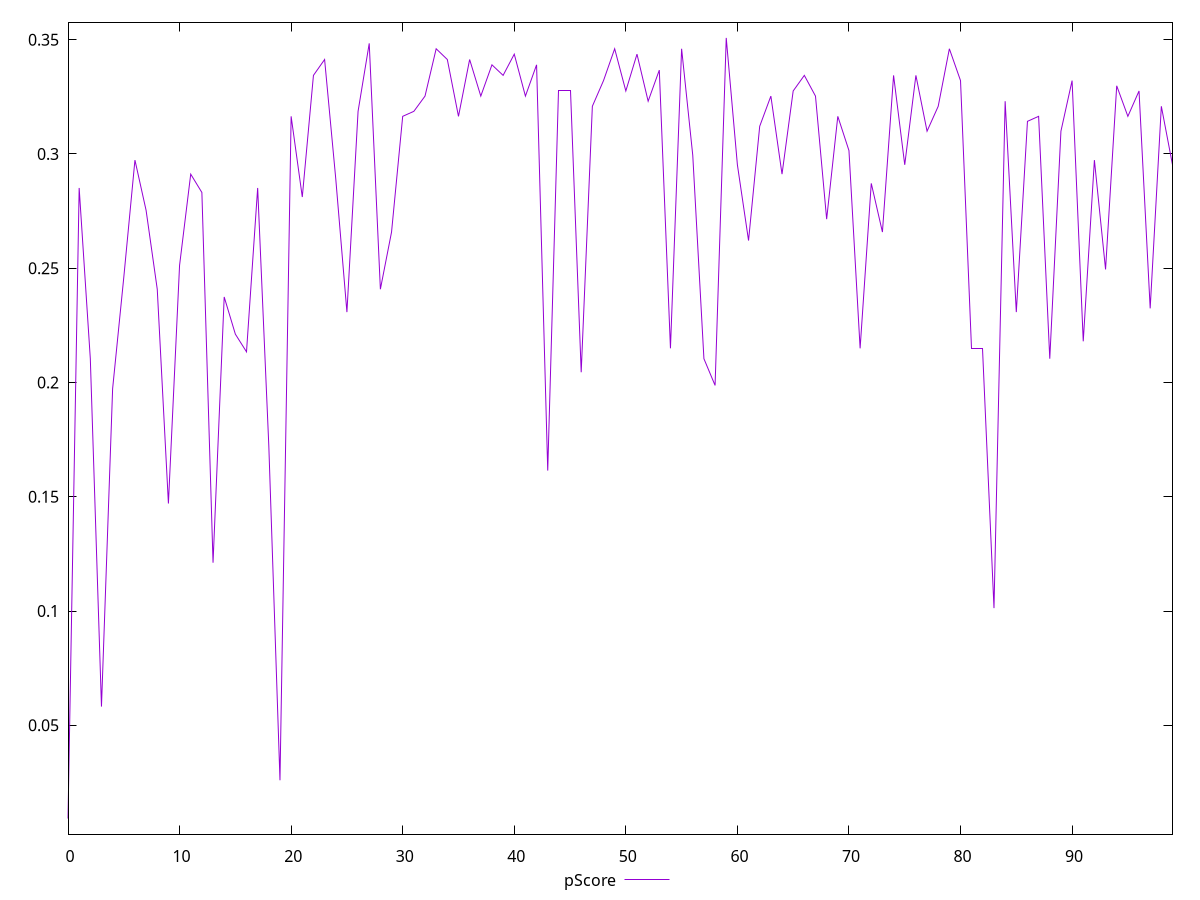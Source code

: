 reset

$pScore <<EOF
0 0.009226927551489239
1 0.28511624788332807
2 0.21039636018097208
3 0.05820899742884167
4 0.19730631856865677
5 0.245975107272837
6 0.29729948978425963
7 0.275310528266143
8 0.2408091140684231
9 0.14706259471706262
10 0.25124457293432734
11 0.29115050997016545
12 0.28313009671525513
13 0.12114639749167117
14 0.2374218621946299
15 0.22114967733357038
16 0.21341660881275337
17 0.28511624788332984
18 0.1722148902806674
19 0.025968842735663134
20 0.31644705411046187
21 0.2811564989162073
22 0.33436836121044056
23 0.3413116586107533
24 0.28912640615300966
25 0.23078152685278286
26 0.3186403684439385
27 0.3483778464453658
28 0.2408091140684231
29 0.2658136064398233
30 0.3164470541104597
31 0.3186403684439385
32 0.3253003284390993
33 0.346008747483309
34 0.3413116586107554
35 0.31644705411046187
36 0.3413116586107576
37 0.3253003284390993
38 0.33898361152324563
39 0.33436836121044056
40 0.34365336088889015
41 0.32530032843910134
42 0.33898361152324763
43 0.16144839227905472
44 0.32754711277317955
45 0.32754711277317744
46 0.20447846975093842
47 0.32084699346177964
48 0.3320810946075516
49 0.3460087474833111
50 0.32754711277317955
51 0.34365336088889015
52 0.3230669675907157
53 0.336669189453885
54 0.21494225776097042
55 0.3460087474833111
56 0.29937486094236787
57 0.21039636018097352
58 0.19872103155275656
59 0.3507606847241942
60 0.29523700497820543
61 0.2620998558569476
62 0.3121001998375601
63 0.32530032843910334
64 0.2911505099701635
65 0.32754711277317955
66 0.33436836121044056
67 0.32530032843910134
68 0.271475061946894
69 0.31644705411046187
70 0.30146316384229
71 0.2149422577609732
72 0.2871150014950557
73 0.2658136064398233
74 0.3343683612104385
75 0.29523700497820715
76 0.33436836121044056
77 0.3099465791610012
78 0.32084699346178136
79 0.34600874748330723
80 0.3320810946075516
81 0.21494225776097453
82 0.21494225776097042
83 0.10127397293277118
84 0.3230669675907178
85 0.23078152685278286
86 0.31426701123960604
87 0.31644705411046187
88 0.21039636018097074
89 0.3099465791610012
90 0.3320810946075516
91 0.21802488910680884
92 0.2972994897842616
93 0.24947649528529353
94 0.3298073564929343
95 0.31644705411046187
96 0.32754711277317955
97 0.2324249802423501
98 0.32084699346177753
99 0.2952370049782092
EOF

set key outside below
set xrange [0:99]
set yrange [0.00239625240803514:0.3575913598676483]
set trange [0.00239625240803514:0.3575913598676483]
set terminal svg size 640, 500 enhanced background rgb 'white'
set output "report_00026_2021-02-22T21:38:55.199Z/max-potential-fid/samples/pages+cached/pScore/values.svg"

plot $pScore title "pScore" with line

reset
